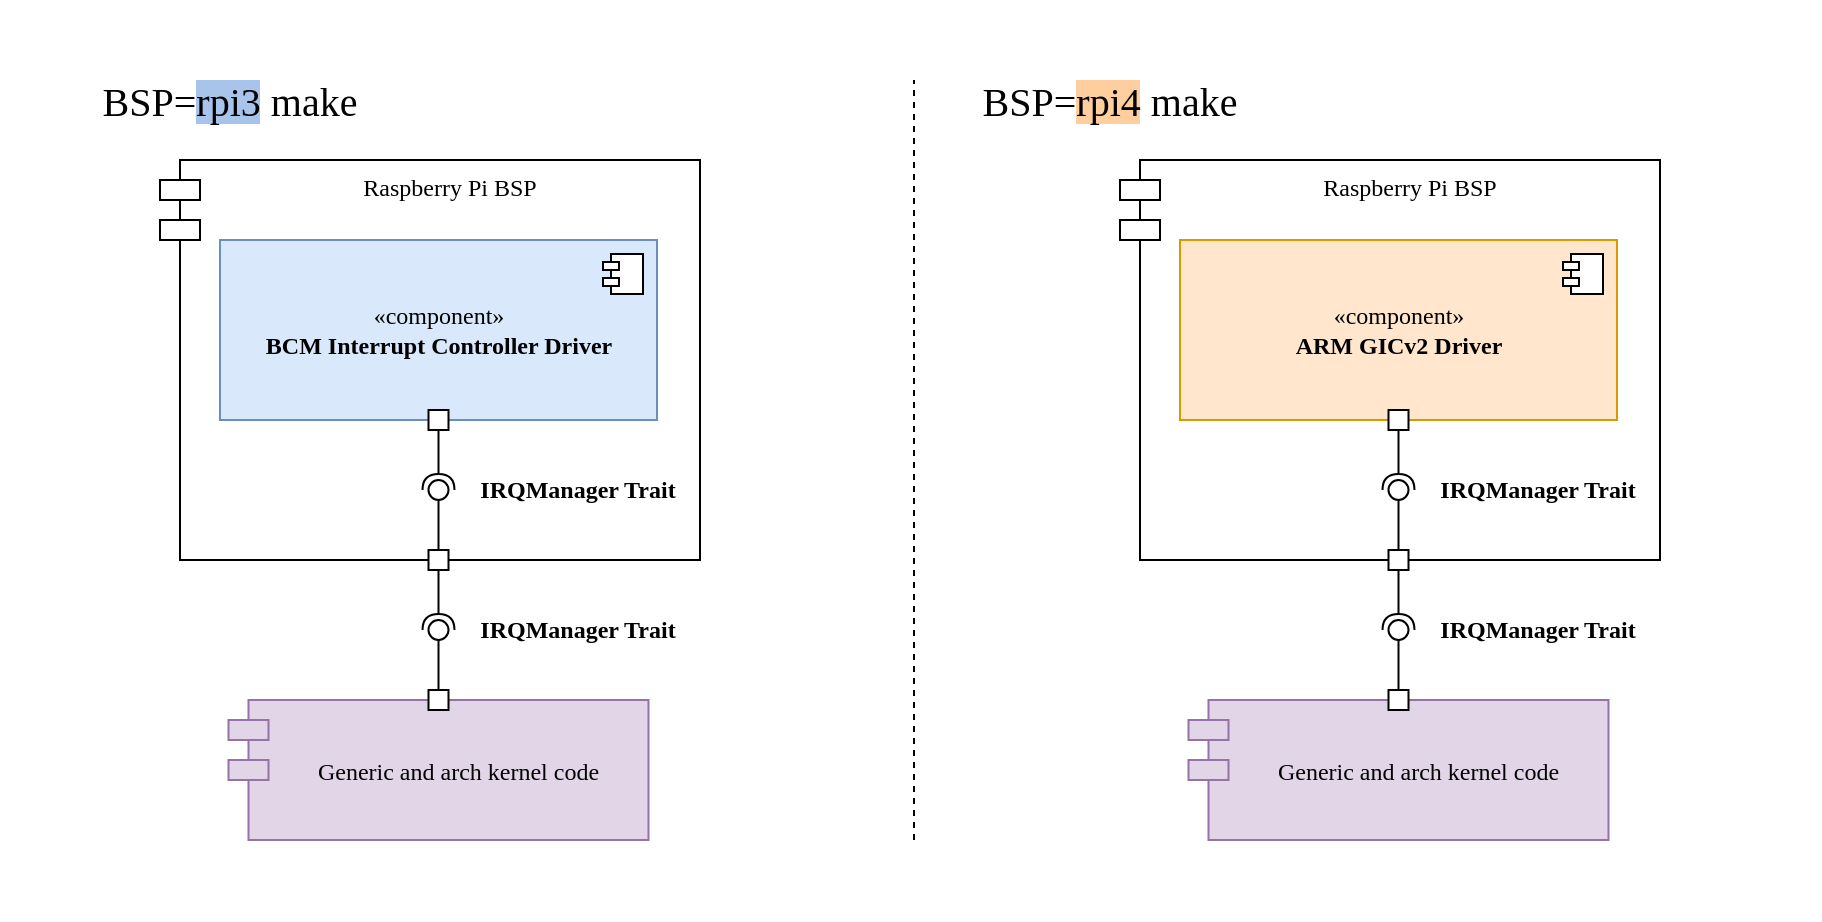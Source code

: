 <mxfile version="12.9.6" type="device"><diagram id="iMJBNVRyMKf7lWlc_RqV" name="Page-1"><mxGraphModel dx="1185" dy="744" grid="1" gridSize="10" guides="1" tooltips="1" connect="1" arrows="1" fold="1" page="1" pageScale="1" pageWidth="910" pageHeight="800" math="0" shadow="0" extFonts="Ubuntu Mono^https://fonts.googleapis.com/css?family=Ubuntu+Mono"><root><mxCell id="0"/><mxCell id="1" parent="0"/><mxCell id="xi-PAG3RPrdEPezpruXE-39" value="" style="rounded=0;whiteSpace=wrap;html=1;fontFamily=Ubuntu Mono;fontSize=12;strokeColor=none;" vertex="1" parent="1"><mxGeometry width="910" height="460" as="geometry"/></mxCell><mxCell id="xi-PAG3RPrdEPezpruXE-1" value="BSP=&lt;span style=&quot;background-color: rgb(169 , 196 , 235)&quot;&gt;rpi3&lt;/span&gt; make" style="text;html=1;strokeColor=none;fillColor=none;align=center;verticalAlign=middle;whiteSpace=wrap;rounded=0;fontSize=20;fontFamily=Ubuntu Mono;" vertex="1" parent="1"><mxGeometry x="40" y="40" width="150" height="20" as="geometry"/></mxCell><mxCell id="xi-PAG3RPrdEPezpruXE-2" value="" style="endArrow=none;dashed=1;html=1;fontSize=20;fontFamily=Ubuntu Mono;" edge="1" parent="1"><mxGeometry width="50" height="50" relative="1" as="geometry"><mxPoint x="457" y="420" as="sourcePoint"/><mxPoint x="457" y="40" as="targetPoint"/></mxGeometry></mxCell><mxCell id="xi-PAG3RPrdEPezpruXE-3" value="BSP=&lt;span style=&quot;background-color: rgb(255 , 206 , 159)&quot;&gt;rpi4&lt;/span&gt; make" style="text;html=1;strokeColor=none;fillColor=none;align=center;verticalAlign=middle;whiteSpace=wrap;rounded=0;fontSize=20;fontFamily=Ubuntu Mono;" vertex="1" parent="1"><mxGeometry x="480" y="40" width="150" height="20" as="geometry"/></mxCell><mxCell id="xi-PAG3RPrdEPezpruXE-6" value="Raspberry Pi BSP" style="shape=module;align=left;spacingLeft=20;align=center;verticalAlign=top;fontSize=12;fontFamily=Ubuntu Mono;" vertex="1" parent="1"><mxGeometry x="80" y="80" width="270" height="200" as="geometry"/></mxCell><mxCell id="xi-PAG3RPrdEPezpruXE-7" value="«component»&lt;br style=&quot;font-size: 12px;&quot;&gt;&lt;b style=&quot;font-size: 12px;&quot;&gt;BCM Interrupt Controller Driver&lt;/b&gt;" style="html=1;dropTarget=0;fontSize=12;fontFamily=Ubuntu Mono;fillColor=#dae8fc;strokeColor=#6c8ebf;" vertex="1" parent="1"><mxGeometry x="110" y="120" width="218.5" height="90" as="geometry"/></mxCell><mxCell id="xi-PAG3RPrdEPezpruXE-8" value="" style="shape=component;jettyWidth=8;jettyHeight=4;fontFamily=Ubuntu Mono;" vertex="1" parent="xi-PAG3RPrdEPezpruXE-7"><mxGeometry x="1" width="20" height="20" relative="1" as="geometry"><mxPoint x="-27" y="7" as="offset"/></mxGeometry></mxCell><mxCell id="xi-PAG3RPrdEPezpruXE-9" value="" style="whiteSpace=wrap;html=1;aspect=fixed;fontFamily=Ubuntu Mono;fontSize=12;" vertex="1" parent="1"><mxGeometry x="214.25" y="205" width="10" height="10" as="geometry"/></mxCell><mxCell id="xi-PAG3RPrdEPezpruXE-10" value="" style="rounded=0;orthogonalLoop=1;jettySize=auto;html=1;endArrow=none;endFill=0;fontFamily=Ubuntu Mono;fontSize=12;exitX=0.5;exitY=0;exitDx=0;exitDy=0;" edge="1" target="xi-PAG3RPrdEPezpruXE-12" parent="1" source="xi-PAG3RPrdEPezpruXE-13"><mxGeometry relative="1" as="geometry"><mxPoint x="219.25" y="270" as="sourcePoint"/></mxGeometry></mxCell><mxCell id="xi-PAG3RPrdEPezpruXE-11" value="" style="rounded=0;orthogonalLoop=1;jettySize=auto;html=1;endArrow=halfCircle;endFill=0;entryX=0.5;entryY=0.5;entryDx=0;entryDy=0;endSize=6;strokeWidth=1;fontFamily=Ubuntu Mono;fontSize=12;exitX=0.5;exitY=1;exitDx=0;exitDy=0;" edge="1" target="xi-PAG3RPrdEPezpruXE-12" parent="1" source="xi-PAG3RPrdEPezpruXE-9"><mxGeometry relative="1" as="geometry"><mxPoint x="219.25" y="210" as="sourcePoint"/></mxGeometry></mxCell><mxCell id="xi-PAG3RPrdEPezpruXE-12" value="" style="ellipse;whiteSpace=wrap;html=1;fontFamily=Ubuntu Mono;fontSize=12;fontColor=#000000;align=center;strokeColor=#000000;fillColor=#ffffff;points=[];aspect=fixed;resizable=0;" vertex="1" parent="1"><mxGeometry x="214.25" y="240" width="10" height="10" as="geometry"/></mxCell><mxCell id="xi-PAG3RPrdEPezpruXE-13" value="" style="whiteSpace=wrap;html=1;aspect=fixed;fontFamily=Ubuntu Mono;fontSize=12;" vertex="1" parent="1"><mxGeometry x="214.25" y="275" width="10" height="10" as="geometry"/></mxCell><mxCell id="xi-PAG3RPrdEPezpruXE-14" value="Generic and arch kernel code" style="shape=module;align=left;spacingLeft=20;align=center;verticalAlign=middle;fontSize=12;fontFamily=Ubuntu Mono;fillColor=#e1d5e7;strokeColor=#9673a6;" vertex="1" parent="1"><mxGeometry x="114.25" y="350" width="210" height="70" as="geometry"/></mxCell><mxCell id="xi-PAG3RPrdEPezpruXE-16" value="" style="rounded=0;orthogonalLoop=1;jettySize=auto;html=1;endArrow=none;endFill=0;fontFamily=Ubuntu Mono;fontSize=12;exitX=0.5;exitY=0;exitDx=0;exitDy=0;" edge="1" parent="1" source="xi-PAG3RPrdEPezpruXE-19" target="xi-PAG3RPrdEPezpruXE-18"><mxGeometry relative="1" as="geometry"><mxPoint x="219.25" y="340" as="sourcePoint"/></mxGeometry></mxCell><mxCell id="xi-PAG3RPrdEPezpruXE-17" value="" style="rounded=0;orthogonalLoop=1;jettySize=auto;html=1;endArrow=halfCircle;endFill=0;entryX=0.5;entryY=0.5;entryDx=0;entryDy=0;endSize=6;strokeWidth=1;fontFamily=Ubuntu Mono;fontSize=12;exitX=0.5;exitY=1;exitDx=0;exitDy=0;" edge="1" parent="1" source="xi-PAG3RPrdEPezpruXE-13" target="xi-PAG3RPrdEPezpruXE-18"><mxGeometry relative="1" as="geometry"><mxPoint x="230" y="300" as="sourcePoint"/></mxGeometry></mxCell><mxCell id="xi-PAG3RPrdEPezpruXE-18" value="" style="ellipse;whiteSpace=wrap;html=1;fontFamily=Ubuntu Mono;fontSize=12;fontColor=#000000;align=center;strokeColor=#000000;fillColor=#ffffff;points=[];aspect=fixed;resizable=0;" vertex="1" parent="1"><mxGeometry x="214.25" y="310" width="10" height="10" as="geometry"/></mxCell><mxCell id="xi-PAG3RPrdEPezpruXE-19" value="" style="whiteSpace=wrap;html=1;aspect=fixed;fontFamily=Ubuntu Mono;fontSize=12;" vertex="1" parent="1"><mxGeometry x="214.25" y="345" width="10" height="10" as="geometry"/></mxCell><mxCell id="xi-PAG3RPrdEPezpruXE-21" value="IRQManager Trait" style="text;html=1;strokeColor=none;fillColor=none;align=center;verticalAlign=middle;whiteSpace=wrap;rounded=0;fontFamily=Ubuntu Mono;fontSize=12;fontStyle=1" vertex="1" parent="1"><mxGeometry x="239.25" y="235" width="100" height="20" as="geometry"/></mxCell><mxCell id="xi-PAG3RPrdEPezpruXE-22" value="IRQManager Trait" style="text;html=1;strokeColor=none;fillColor=none;align=center;verticalAlign=middle;whiteSpace=wrap;rounded=0;fontFamily=Ubuntu Mono;fontSize=12;fontStyle=1" vertex="1" parent="1"><mxGeometry x="239.25" y="305" width="100" height="20" as="geometry"/></mxCell><mxCell id="xi-PAG3RPrdEPezpruXE-23" value="Raspberry Pi BSP" style="shape=module;align=left;spacingLeft=20;align=center;verticalAlign=top;fontSize=12;fontFamily=Ubuntu Mono;" vertex="1" parent="1"><mxGeometry x="560" y="80" width="270" height="200" as="geometry"/></mxCell><mxCell id="xi-PAG3RPrdEPezpruXE-24" value="«component»&lt;br style=&quot;font-size: 12px&quot;&gt;&lt;b style=&quot;font-size: 12px&quot;&gt;ARM GICv2 Driver&lt;/b&gt;" style="html=1;dropTarget=0;fontSize=12;fontFamily=Ubuntu Mono;fillColor=#ffe6cc;strokeColor=#d79b00;" vertex="1" parent="1"><mxGeometry x="590" y="120" width="218.5" height="90" as="geometry"/></mxCell><mxCell id="xi-PAG3RPrdEPezpruXE-25" value="" style="shape=component;jettyWidth=8;jettyHeight=4;fontFamily=Ubuntu Mono;" vertex="1" parent="xi-PAG3RPrdEPezpruXE-24"><mxGeometry x="1" width="20" height="20" relative="1" as="geometry"><mxPoint x="-27" y="7" as="offset"/></mxGeometry></mxCell><mxCell id="xi-PAG3RPrdEPezpruXE-26" value="" style="whiteSpace=wrap;html=1;aspect=fixed;fontFamily=Ubuntu Mono;fontSize=12;" vertex="1" parent="1"><mxGeometry x="694.25" y="205" width="10" height="10" as="geometry"/></mxCell><mxCell id="xi-PAG3RPrdEPezpruXE-27" value="" style="rounded=0;orthogonalLoop=1;jettySize=auto;html=1;endArrow=none;endFill=0;fontFamily=Ubuntu Mono;fontSize=12;exitX=0.5;exitY=0;exitDx=0;exitDy=0;" edge="1" parent="1" source="xi-PAG3RPrdEPezpruXE-30" target="xi-PAG3RPrdEPezpruXE-29"><mxGeometry relative="1" as="geometry"><mxPoint x="699.25" y="270" as="sourcePoint"/></mxGeometry></mxCell><mxCell id="xi-PAG3RPrdEPezpruXE-28" value="" style="rounded=0;orthogonalLoop=1;jettySize=auto;html=1;endArrow=halfCircle;endFill=0;entryX=0.5;entryY=0.5;entryDx=0;entryDy=0;endSize=6;strokeWidth=1;fontFamily=Ubuntu Mono;fontSize=12;exitX=0.5;exitY=1;exitDx=0;exitDy=0;" edge="1" parent="1" source="xi-PAG3RPrdEPezpruXE-26" target="xi-PAG3RPrdEPezpruXE-29"><mxGeometry relative="1" as="geometry"><mxPoint x="699.25" y="210" as="sourcePoint"/></mxGeometry></mxCell><mxCell id="xi-PAG3RPrdEPezpruXE-29" value="" style="ellipse;whiteSpace=wrap;html=1;fontFamily=Ubuntu Mono;fontSize=12;fontColor=#000000;align=center;strokeColor=#000000;fillColor=#ffffff;points=[];aspect=fixed;resizable=0;" vertex="1" parent="1"><mxGeometry x="694.25" y="240" width="10" height="10" as="geometry"/></mxCell><mxCell id="xi-PAG3RPrdEPezpruXE-30" value="" style="whiteSpace=wrap;html=1;aspect=fixed;fontFamily=Ubuntu Mono;fontSize=12;" vertex="1" parent="1"><mxGeometry x="694.25" y="275" width="10" height="10" as="geometry"/></mxCell><mxCell id="xi-PAG3RPrdEPezpruXE-31" value="Generic and arch kernel code" style="shape=module;align=left;spacingLeft=20;align=center;verticalAlign=middle;fontSize=12;fontFamily=Ubuntu Mono;fillColor=#e1d5e7;strokeColor=#9673a6;" vertex="1" parent="1"><mxGeometry x="594.25" y="350" width="210" height="70" as="geometry"/></mxCell><mxCell id="xi-PAG3RPrdEPezpruXE-32" value="" style="rounded=0;orthogonalLoop=1;jettySize=auto;html=1;endArrow=none;endFill=0;fontFamily=Ubuntu Mono;fontSize=12;exitX=0.5;exitY=0;exitDx=0;exitDy=0;" edge="1" parent="1" source="xi-PAG3RPrdEPezpruXE-35" target="xi-PAG3RPrdEPezpruXE-34"><mxGeometry relative="1" as="geometry"><mxPoint x="699.25" y="340" as="sourcePoint"/></mxGeometry></mxCell><mxCell id="xi-PAG3RPrdEPezpruXE-33" value="" style="rounded=0;orthogonalLoop=1;jettySize=auto;html=1;endArrow=halfCircle;endFill=0;entryX=0.5;entryY=0.5;entryDx=0;entryDy=0;endSize=6;strokeWidth=1;fontFamily=Ubuntu Mono;fontSize=12;exitX=0.5;exitY=1;exitDx=0;exitDy=0;" edge="1" parent="1" source="xi-PAG3RPrdEPezpruXE-30" target="xi-PAG3RPrdEPezpruXE-34"><mxGeometry relative="1" as="geometry"><mxPoint x="710" y="300" as="sourcePoint"/></mxGeometry></mxCell><mxCell id="xi-PAG3RPrdEPezpruXE-34" value="" style="ellipse;whiteSpace=wrap;html=1;fontFamily=Ubuntu Mono;fontSize=12;fontColor=#000000;align=center;strokeColor=#000000;fillColor=#ffffff;points=[];aspect=fixed;resizable=0;" vertex="1" parent="1"><mxGeometry x="694.25" y="310" width="10" height="10" as="geometry"/></mxCell><mxCell id="xi-PAG3RPrdEPezpruXE-35" value="" style="whiteSpace=wrap;html=1;aspect=fixed;fontFamily=Ubuntu Mono;fontSize=12;" vertex="1" parent="1"><mxGeometry x="694.25" y="345" width="10" height="10" as="geometry"/></mxCell><mxCell id="xi-PAG3RPrdEPezpruXE-36" value="IRQManager Trait" style="text;html=1;strokeColor=none;fillColor=none;align=center;verticalAlign=middle;whiteSpace=wrap;rounded=0;fontFamily=Ubuntu Mono;fontSize=12;fontStyle=1" vertex="1" parent="1"><mxGeometry x="719.25" y="235" width="100" height="20" as="geometry"/></mxCell><mxCell id="xi-PAG3RPrdEPezpruXE-37" value="IRQManager Trait" style="text;html=1;strokeColor=none;fillColor=none;align=center;verticalAlign=middle;whiteSpace=wrap;rounded=0;fontFamily=Ubuntu Mono;fontSize=12;fontStyle=1" vertex="1" parent="1"><mxGeometry x="719.25" y="305" width="100" height="20" as="geometry"/></mxCell></root></mxGraphModel></diagram></mxfile>